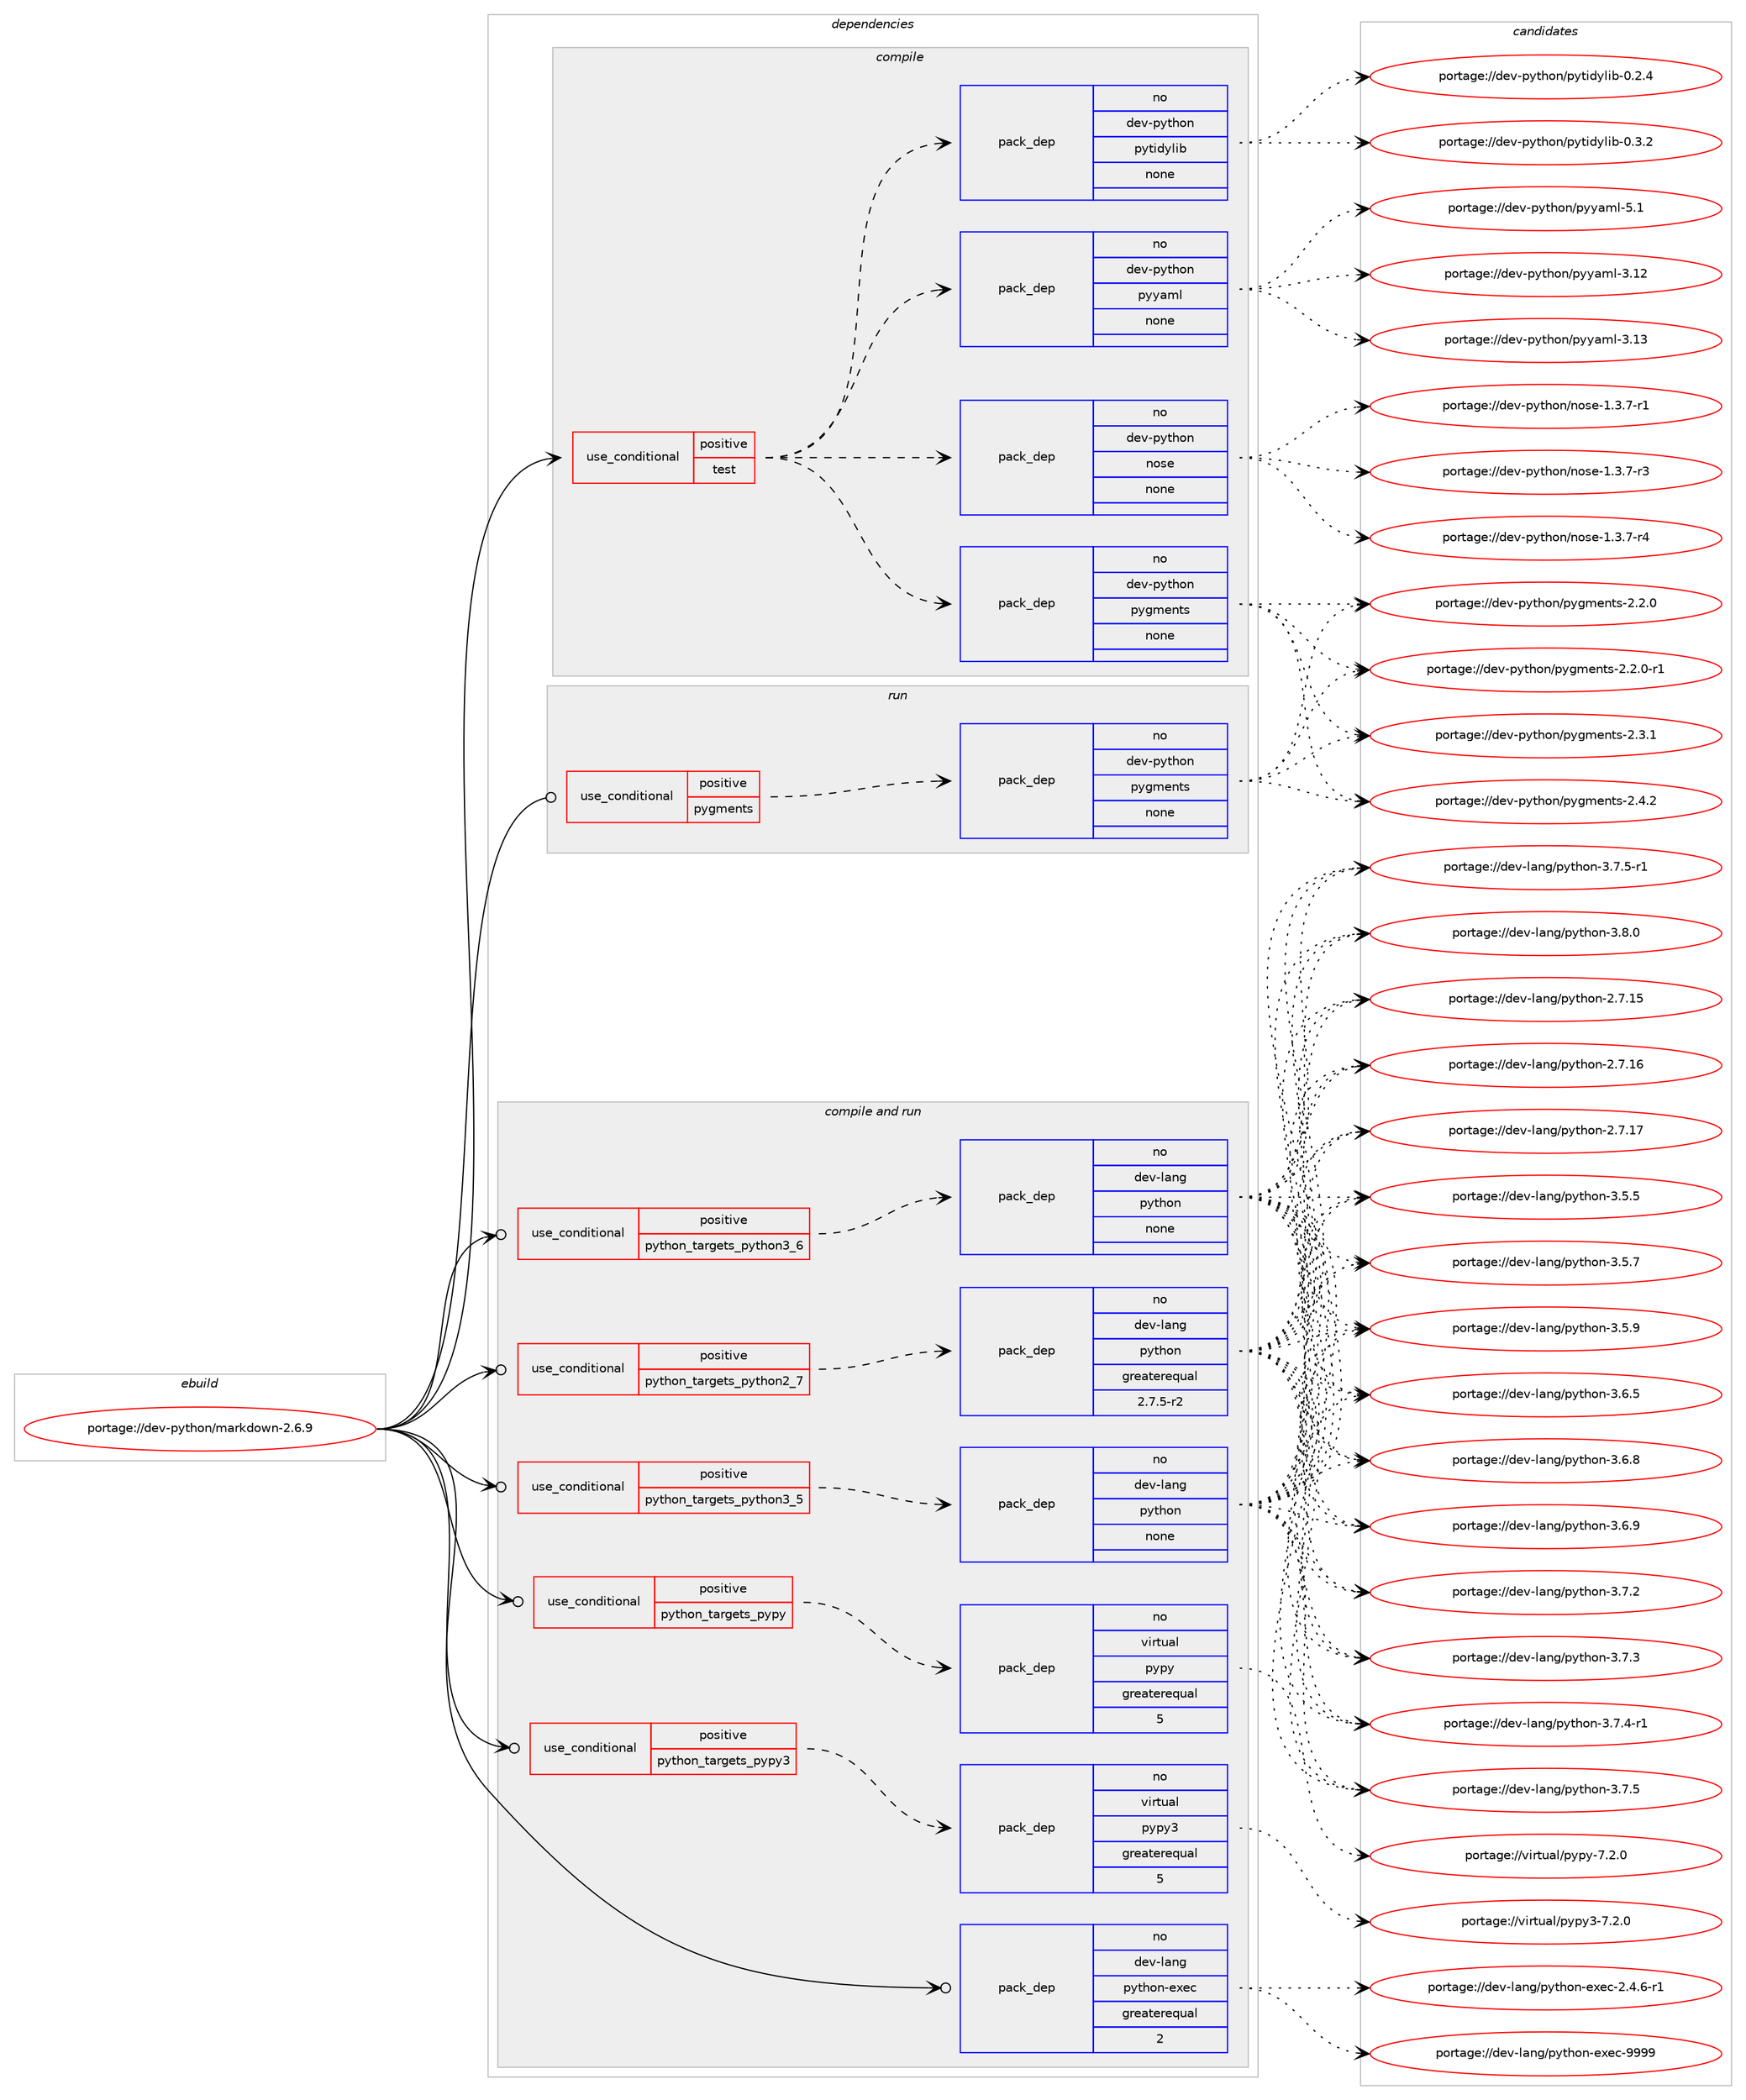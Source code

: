 digraph prolog {

# *************
# Graph options
# *************

newrank=true;
concentrate=true;
compound=true;
graph [rankdir=LR,fontname=Helvetica,fontsize=10,ranksep=1.5];#, ranksep=2.5, nodesep=0.2];
edge  [arrowhead=vee];
node  [fontname=Helvetica,fontsize=10];

# **********
# The ebuild
# **********

subgraph cluster_leftcol {
color=gray;
rank=same;
label=<<i>ebuild</i>>;
id [label="portage://dev-python/markdown-2.6.9", color=red, width=4, href="../dev-python/markdown-2.6.9.svg"];
}

# ****************
# The dependencies
# ****************

subgraph cluster_midcol {
color=gray;
label=<<i>dependencies</i>>;
subgraph cluster_compile {
fillcolor="#eeeeee";
style=filled;
label=<<i>compile</i>>;
subgraph cond31561 {
dependency148792 [label=<<TABLE BORDER="0" CELLBORDER="1" CELLSPACING="0" CELLPADDING="4"><TR><TD ROWSPAN="3" CELLPADDING="10">use_conditional</TD></TR><TR><TD>positive</TD></TR><TR><TD>test</TD></TR></TABLE>>, shape=none, color=red];
subgraph pack113906 {
dependency148793 [label=<<TABLE BORDER="0" CELLBORDER="1" CELLSPACING="0" CELLPADDING="4" WIDTH="220"><TR><TD ROWSPAN="6" CELLPADDING="30">pack_dep</TD></TR><TR><TD WIDTH="110">no</TD></TR><TR><TD>dev-python</TD></TR><TR><TD>nose</TD></TR><TR><TD>none</TD></TR><TR><TD></TD></TR></TABLE>>, shape=none, color=blue];
}
dependency148792:e -> dependency148793:w [weight=20,style="dashed",arrowhead="vee"];
subgraph pack113907 {
dependency148794 [label=<<TABLE BORDER="0" CELLBORDER="1" CELLSPACING="0" CELLPADDING="4" WIDTH="220"><TR><TD ROWSPAN="6" CELLPADDING="30">pack_dep</TD></TR><TR><TD WIDTH="110">no</TD></TR><TR><TD>dev-python</TD></TR><TR><TD>pyyaml</TD></TR><TR><TD>none</TD></TR><TR><TD></TD></TR></TABLE>>, shape=none, color=blue];
}
dependency148792:e -> dependency148794:w [weight=20,style="dashed",arrowhead="vee"];
subgraph pack113908 {
dependency148795 [label=<<TABLE BORDER="0" CELLBORDER="1" CELLSPACING="0" CELLPADDING="4" WIDTH="220"><TR><TD ROWSPAN="6" CELLPADDING="30">pack_dep</TD></TR><TR><TD WIDTH="110">no</TD></TR><TR><TD>dev-python</TD></TR><TR><TD>pygments</TD></TR><TR><TD>none</TD></TR><TR><TD></TD></TR></TABLE>>, shape=none, color=blue];
}
dependency148792:e -> dependency148795:w [weight=20,style="dashed",arrowhead="vee"];
subgraph pack113909 {
dependency148796 [label=<<TABLE BORDER="0" CELLBORDER="1" CELLSPACING="0" CELLPADDING="4" WIDTH="220"><TR><TD ROWSPAN="6" CELLPADDING="30">pack_dep</TD></TR><TR><TD WIDTH="110">no</TD></TR><TR><TD>dev-python</TD></TR><TR><TD>pytidylib</TD></TR><TR><TD>none</TD></TR><TR><TD></TD></TR></TABLE>>, shape=none, color=blue];
}
dependency148792:e -> dependency148796:w [weight=20,style="dashed",arrowhead="vee"];
}
id:e -> dependency148792:w [weight=20,style="solid",arrowhead="vee"];
}
subgraph cluster_compileandrun {
fillcolor="#eeeeee";
style=filled;
label=<<i>compile and run</i>>;
subgraph cond31562 {
dependency148797 [label=<<TABLE BORDER="0" CELLBORDER="1" CELLSPACING="0" CELLPADDING="4"><TR><TD ROWSPAN="3" CELLPADDING="10">use_conditional</TD></TR><TR><TD>positive</TD></TR><TR><TD>python_targets_pypy</TD></TR></TABLE>>, shape=none, color=red];
subgraph pack113910 {
dependency148798 [label=<<TABLE BORDER="0" CELLBORDER="1" CELLSPACING="0" CELLPADDING="4" WIDTH="220"><TR><TD ROWSPAN="6" CELLPADDING="30">pack_dep</TD></TR><TR><TD WIDTH="110">no</TD></TR><TR><TD>virtual</TD></TR><TR><TD>pypy</TD></TR><TR><TD>greaterequal</TD></TR><TR><TD>5</TD></TR></TABLE>>, shape=none, color=blue];
}
dependency148797:e -> dependency148798:w [weight=20,style="dashed",arrowhead="vee"];
}
id:e -> dependency148797:w [weight=20,style="solid",arrowhead="odotvee"];
subgraph cond31563 {
dependency148799 [label=<<TABLE BORDER="0" CELLBORDER="1" CELLSPACING="0" CELLPADDING="4"><TR><TD ROWSPAN="3" CELLPADDING="10">use_conditional</TD></TR><TR><TD>positive</TD></TR><TR><TD>python_targets_pypy3</TD></TR></TABLE>>, shape=none, color=red];
subgraph pack113911 {
dependency148800 [label=<<TABLE BORDER="0" CELLBORDER="1" CELLSPACING="0" CELLPADDING="4" WIDTH="220"><TR><TD ROWSPAN="6" CELLPADDING="30">pack_dep</TD></TR><TR><TD WIDTH="110">no</TD></TR><TR><TD>virtual</TD></TR><TR><TD>pypy3</TD></TR><TR><TD>greaterequal</TD></TR><TR><TD>5</TD></TR></TABLE>>, shape=none, color=blue];
}
dependency148799:e -> dependency148800:w [weight=20,style="dashed",arrowhead="vee"];
}
id:e -> dependency148799:w [weight=20,style="solid",arrowhead="odotvee"];
subgraph cond31564 {
dependency148801 [label=<<TABLE BORDER="0" CELLBORDER="1" CELLSPACING="0" CELLPADDING="4"><TR><TD ROWSPAN="3" CELLPADDING="10">use_conditional</TD></TR><TR><TD>positive</TD></TR><TR><TD>python_targets_python2_7</TD></TR></TABLE>>, shape=none, color=red];
subgraph pack113912 {
dependency148802 [label=<<TABLE BORDER="0" CELLBORDER="1" CELLSPACING="0" CELLPADDING="4" WIDTH="220"><TR><TD ROWSPAN="6" CELLPADDING="30">pack_dep</TD></TR><TR><TD WIDTH="110">no</TD></TR><TR><TD>dev-lang</TD></TR><TR><TD>python</TD></TR><TR><TD>greaterequal</TD></TR><TR><TD>2.7.5-r2</TD></TR></TABLE>>, shape=none, color=blue];
}
dependency148801:e -> dependency148802:w [weight=20,style="dashed",arrowhead="vee"];
}
id:e -> dependency148801:w [weight=20,style="solid",arrowhead="odotvee"];
subgraph cond31565 {
dependency148803 [label=<<TABLE BORDER="0" CELLBORDER="1" CELLSPACING="0" CELLPADDING="4"><TR><TD ROWSPAN="3" CELLPADDING="10">use_conditional</TD></TR><TR><TD>positive</TD></TR><TR><TD>python_targets_python3_5</TD></TR></TABLE>>, shape=none, color=red];
subgraph pack113913 {
dependency148804 [label=<<TABLE BORDER="0" CELLBORDER="1" CELLSPACING="0" CELLPADDING="4" WIDTH="220"><TR><TD ROWSPAN="6" CELLPADDING="30">pack_dep</TD></TR><TR><TD WIDTH="110">no</TD></TR><TR><TD>dev-lang</TD></TR><TR><TD>python</TD></TR><TR><TD>none</TD></TR><TR><TD></TD></TR></TABLE>>, shape=none, color=blue];
}
dependency148803:e -> dependency148804:w [weight=20,style="dashed",arrowhead="vee"];
}
id:e -> dependency148803:w [weight=20,style="solid",arrowhead="odotvee"];
subgraph cond31566 {
dependency148805 [label=<<TABLE BORDER="0" CELLBORDER="1" CELLSPACING="0" CELLPADDING="4"><TR><TD ROWSPAN="3" CELLPADDING="10">use_conditional</TD></TR><TR><TD>positive</TD></TR><TR><TD>python_targets_python3_6</TD></TR></TABLE>>, shape=none, color=red];
subgraph pack113914 {
dependency148806 [label=<<TABLE BORDER="0" CELLBORDER="1" CELLSPACING="0" CELLPADDING="4" WIDTH="220"><TR><TD ROWSPAN="6" CELLPADDING="30">pack_dep</TD></TR><TR><TD WIDTH="110">no</TD></TR><TR><TD>dev-lang</TD></TR><TR><TD>python</TD></TR><TR><TD>none</TD></TR><TR><TD></TD></TR></TABLE>>, shape=none, color=blue];
}
dependency148805:e -> dependency148806:w [weight=20,style="dashed",arrowhead="vee"];
}
id:e -> dependency148805:w [weight=20,style="solid",arrowhead="odotvee"];
subgraph pack113915 {
dependency148807 [label=<<TABLE BORDER="0" CELLBORDER="1" CELLSPACING="0" CELLPADDING="4" WIDTH="220"><TR><TD ROWSPAN="6" CELLPADDING="30">pack_dep</TD></TR><TR><TD WIDTH="110">no</TD></TR><TR><TD>dev-lang</TD></TR><TR><TD>python-exec</TD></TR><TR><TD>greaterequal</TD></TR><TR><TD>2</TD></TR></TABLE>>, shape=none, color=blue];
}
id:e -> dependency148807:w [weight=20,style="solid",arrowhead="odotvee"];
}
subgraph cluster_run {
fillcolor="#eeeeee";
style=filled;
label=<<i>run</i>>;
subgraph cond31567 {
dependency148808 [label=<<TABLE BORDER="0" CELLBORDER="1" CELLSPACING="0" CELLPADDING="4"><TR><TD ROWSPAN="3" CELLPADDING="10">use_conditional</TD></TR><TR><TD>positive</TD></TR><TR><TD>pygments</TD></TR></TABLE>>, shape=none, color=red];
subgraph pack113916 {
dependency148809 [label=<<TABLE BORDER="0" CELLBORDER="1" CELLSPACING="0" CELLPADDING="4" WIDTH="220"><TR><TD ROWSPAN="6" CELLPADDING="30">pack_dep</TD></TR><TR><TD WIDTH="110">no</TD></TR><TR><TD>dev-python</TD></TR><TR><TD>pygments</TD></TR><TR><TD>none</TD></TR><TR><TD></TD></TR></TABLE>>, shape=none, color=blue];
}
dependency148808:e -> dependency148809:w [weight=20,style="dashed",arrowhead="vee"];
}
id:e -> dependency148808:w [weight=20,style="solid",arrowhead="odot"];
}
}

# **************
# The candidates
# **************

subgraph cluster_choices {
rank=same;
color=gray;
label=<<i>candidates</i>>;

subgraph choice113906 {
color=black;
nodesep=1;
choiceportage10010111845112121116104111110471101111151014549465146554511449 [label="portage://dev-python/nose-1.3.7-r1", color=red, width=4,href="../dev-python/nose-1.3.7-r1.svg"];
choiceportage10010111845112121116104111110471101111151014549465146554511451 [label="portage://dev-python/nose-1.3.7-r3", color=red, width=4,href="../dev-python/nose-1.3.7-r3.svg"];
choiceportage10010111845112121116104111110471101111151014549465146554511452 [label="portage://dev-python/nose-1.3.7-r4", color=red, width=4,href="../dev-python/nose-1.3.7-r4.svg"];
dependency148793:e -> choiceportage10010111845112121116104111110471101111151014549465146554511449:w [style=dotted,weight="100"];
dependency148793:e -> choiceportage10010111845112121116104111110471101111151014549465146554511451:w [style=dotted,weight="100"];
dependency148793:e -> choiceportage10010111845112121116104111110471101111151014549465146554511452:w [style=dotted,weight="100"];
}
subgraph choice113907 {
color=black;
nodesep=1;
choiceportage1001011184511212111610411111047112121121971091084551464950 [label="portage://dev-python/pyyaml-3.12", color=red, width=4,href="../dev-python/pyyaml-3.12.svg"];
choiceportage1001011184511212111610411111047112121121971091084551464951 [label="portage://dev-python/pyyaml-3.13", color=red, width=4,href="../dev-python/pyyaml-3.13.svg"];
choiceportage10010111845112121116104111110471121211219710910845534649 [label="portage://dev-python/pyyaml-5.1", color=red, width=4,href="../dev-python/pyyaml-5.1.svg"];
dependency148794:e -> choiceportage1001011184511212111610411111047112121121971091084551464950:w [style=dotted,weight="100"];
dependency148794:e -> choiceportage1001011184511212111610411111047112121121971091084551464951:w [style=dotted,weight="100"];
dependency148794:e -> choiceportage10010111845112121116104111110471121211219710910845534649:w [style=dotted,weight="100"];
}
subgraph choice113908 {
color=black;
nodesep=1;
choiceportage1001011184511212111610411111047112121103109101110116115455046504648 [label="portage://dev-python/pygments-2.2.0", color=red, width=4,href="../dev-python/pygments-2.2.0.svg"];
choiceportage10010111845112121116104111110471121211031091011101161154550465046484511449 [label="portage://dev-python/pygments-2.2.0-r1", color=red, width=4,href="../dev-python/pygments-2.2.0-r1.svg"];
choiceportage1001011184511212111610411111047112121103109101110116115455046514649 [label="portage://dev-python/pygments-2.3.1", color=red, width=4,href="../dev-python/pygments-2.3.1.svg"];
choiceportage1001011184511212111610411111047112121103109101110116115455046524650 [label="portage://dev-python/pygments-2.4.2", color=red, width=4,href="../dev-python/pygments-2.4.2.svg"];
dependency148795:e -> choiceportage1001011184511212111610411111047112121103109101110116115455046504648:w [style=dotted,weight="100"];
dependency148795:e -> choiceportage10010111845112121116104111110471121211031091011101161154550465046484511449:w [style=dotted,weight="100"];
dependency148795:e -> choiceportage1001011184511212111610411111047112121103109101110116115455046514649:w [style=dotted,weight="100"];
dependency148795:e -> choiceportage1001011184511212111610411111047112121103109101110116115455046524650:w [style=dotted,weight="100"];
}
subgraph choice113909 {
color=black;
nodesep=1;
choiceportage100101118451121211161041111104711212111610510012110810598454846504652 [label="portage://dev-python/pytidylib-0.2.4", color=red, width=4,href="../dev-python/pytidylib-0.2.4.svg"];
choiceportage100101118451121211161041111104711212111610510012110810598454846514650 [label="portage://dev-python/pytidylib-0.3.2", color=red, width=4,href="../dev-python/pytidylib-0.3.2.svg"];
dependency148796:e -> choiceportage100101118451121211161041111104711212111610510012110810598454846504652:w [style=dotted,weight="100"];
dependency148796:e -> choiceportage100101118451121211161041111104711212111610510012110810598454846514650:w [style=dotted,weight="100"];
}
subgraph choice113910 {
color=black;
nodesep=1;
choiceportage1181051141161179710847112121112121455546504648 [label="portage://virtual/pypy-7.2.0", color=red, width=4,href="../virtual/pypy-7.2.0.svg"];
dependency148798:e -> choiceportage1181051141161179710847112121112121455546504648:w [style=dotted,weight="100"];
}
subgraph choice113911 {
color=black;
nodesep=1;
choiceportage118105114116117971084711212111212151455546504648 [label="portage://virtual/pypy3-7.2.0", color=red, width=4,href="../virtual/pypy3-7.2.0.svg"];
dependency148800:e -> choiceportage118105114116117971084711212111212151455546504648:w [style=dotted,weight="100"];
}
subgraph choice113912 {
color=black;
nodesep=1;
choiceportage10010111845108971101034711212111610411111045504655464953 [label="portage://dev-lang/python-2.7.15", color=red, width=4,href="../dev-lang/python-2.7.15.svg"];
choiceportage10010111845108971101034711212111610411111045504655464954 [label="portage://dev-lang/python-2.7.16", color=red, width=4,href="../dev-lang/python-2.7.16.svg"];
choiceportage10010111845108971101034711212111610411111045504655464955 [label="portage://dev-lang/python-2.7.17", color=red, width=4,href="../dev-lang/python-2.7.17.svg"];
choiceportage100101118451089711010347112121116104111110455146534653 [label="portage://dev-lang/python-3.5.5", color=red, width=4,href="../dev-lang/python-3.5.5.svg"];
choiceportage100101118451089711010347112121116104111110455146534655 [label="portage://dev-lang/python-3.5.7", color=red, width=4,href="../dev-lang/python-3.5.7.svg"];
choiceportage100101118451089711010347112121116104111110455146534657 [label="portage://dev-lang/python-3.5.9", color=red, width=4,href="../dev-lang/python-3.5.9.svg"];
choiceportage100101118451089711010347112121116104111110455146544653 [label="portage://dev-lang/python-3.6.5", color=red, width=4,href="../dev-lang/python-3.6.5.svg"];
choiceportage100101118451089711010347112121116104111110455146544656 [label="portage://dev-lang/python-3.6.8", color=red, width=4,href="../dev-lang/python-3.6.8.svg"];
choiceportage100101118451089711010347112121116104111110455146544657 [label="portage://dev-lang/python-3.6.9", color=red, width=4,href="../dev-lang/python-3.6.9.svg"];
choiceportage100101118451089711010347112121116104111110455146554650 [label="portage://dev-lang/python-3.7.2", color=red, width=4,href="../dev-lang/python-3.7.2.svg"];
choiceportage100101118451089711010347112121116104111110455146554651 [label="portage://dev-lang/python-3.7.3", color=red, width=4,href="../dev-lang/python-3.7.3.svg"];
choiceportage1001011184510897110103471121211161041111104551465546524511449 [label="portage://dev-lang/python-3.7.4-r1", color=red, width=4,href="../dev-lang/python-3.7.4-r1.svg"];
choiceportage100101118451089711010347112121116104111110455146554653 [label="portage://dev-lang/python-3.7.5", color=red, width=4,href="../dev-lang/python-3.7.5.svg"];
choiceportage1001011184510897110103471121211161041111104551465546534511449 [label="portage://dev-lang/python-3.7.5-r1", color=red, width=4,href="../dev-lang/python-3.7.5-r1.svg"];
choiceportage100101118451089711010347112121116104111110455146564648 [label="portage://dev-lang/python-3.8.0", color=red, width=4,href="../dev-lang/python-3.8.0.svg"];
dependency148802:e -> choiceportage10010111845108971101034711212111610411111045504655464953:w [style=dotted,weight="100"];
dependency148802:e -> choiceportage10010111845108971101034711212111610411111045504655464954:w [style=dotted,weight="100"];
dependency148802:e -> choiceportage10010111845108971101034711212111610411111045504655464955:w [style=dotted,weight="100"];
dependency148802:e -> choiceportage100101118451089711010347112121116104111110455146534653:w [style=dotted,weight="100"];
dependency148802:e -> choiceportage100101118451089711010347112121116104111110455146534655:w [style=dotted,weight="100"];
dependency148802:e -> choiceportage100101118451089711010347112121116104111110455146534657:w [style=dotted,weight="100"];
dependency148802:e -> choiceportage100101118451089711010347112121116104111110455146544653:w [style=dotted,weight="100"];
dependency148802:e -> choiceportage100101118451089711010347112121116104111110455146544656:w [style=dotted,weight="100"];
dependency148802:e -> choiceportage100101118451089711010347112121116104111110455146544657:w [style=dotted,weight="100"];
dependency148802:e -> choiceportage100101118451089711010347112121116104111110455146554650:w [style=dotted,weight="100"];
dependency148802:e -> choiceportage100101118451089711010347112121116104111110455146554651:w [style=dotted,weight="100"];
dependency148802:e -> choiceportage1001011184510897110103471121211161041111104551465546524511449:w [style=dotted,weight="100"];
dependency148802:e -> choiceportage100101118451089711010347112121116104111110455146554653:w [style=dotted,weight="100"];
dependency148802:e -> choiceportage1001011184510897110103471121211161041111104551465546534511449:w [style=dotted,weight="100"];
dependency148802:e -> choiceportage100101118451089711010347112121116104111110455146564648:w [style=dotted,weight="100"];
}
subgraph choice113913 {
color=black;
nodesep=1;
choiceportage10010111845108971101034711212111610411111045504655464953 [label="portage://dev-lang/python-2.7.15", color=red, width=4,href="../dev-lang/python-2.7.15.svg"];
choiceportage10010111845108971101034711212111610411111045504655464954 [label="portage://dev-lang/python-2.7.16", color=red, width=4,href="../dev-lang/python-2.7.16.svg"];
choiceportage10010111845108971101034711212111610411111045504655464955 [label="portage://dev-lang/python-2.7.17", color=red, width=4,href="../dev-lang/python-2.7.17.svg"];
choiceportage100101118451089711010347112121116104111110455146534653 [label="portage://dev-lang/python-3.5.5", color=red, width=4,href="../dev-lang/python-3.5.5.svg"];
choiceportage100101118451089711010347112121116104111110455146534655 [label="portage://dev-lang/python-3.5.7", color=red, width=4,href="../dev-lang/python-3.5.7.svg"];
choiceportage100101118451089711010347112121116104111110455146534657 [label="portage://dev-lang/python-3.5.9", color=red, width=4,href="../dev-lang/python-3.5.9.svg"];
choiceportage100101118451089711010347112121116104111110455146544653 [label="portage://dev-lang/python-3.6.5", color=red, width=4,href="../dev-lang/python-3.6.5.svg"];
choiceportage100101118451089711010347112121116104111110455146544656 [label="portage://dev-lang/python-3.6.8", color=red, width=4,href="../dev-lang/python-3.6.8.svg"];
choiceportage100101118451089711010347112121116104111110455146544657 [label="portage://dev-lang/python-3.6.9", color=red, width=4,href="../dev-lang/python-3.6.9.svg"];
choiceportage100101118451089711010347112121116104111110455146554650 [label="portage://dev-lang/python-3.7.2", color=red, width=4,href="../dev-lang/python-3.7.2.svg"];
choiceportage100101118451089711010347112121116104111110455146554651 [label="portage://dev-lang/python-3.7.3", color=red, width=4,href="../dev-lang/python-3.7.3.svg"];
choiceportage1001011184510897110103471121211161041111104551465546524511449 [label="portage://dev-lang/python-3.7.4-r1", color=red, width=4,href="../dev-lang/python-3.7.4-r1.svg"];
choiceportage100101118451089711010347112121116104111110455146554653 [label="portage://dev-lang/python-3.7.5", color=red, width=4,href="../dev-lang/python-3.7.5.svg"];
choiceportage1001011184510897110103471121211161041111104551465546534511449 [label="portage://dev-lang/python-3.7.5-r1", color=red, width=4,href="../dev-lang/python-3.7.5-r1.svg"];
choiceportage100101118451089711010347112121116104111110455146564648 [label="portage://dev-lang/python-3.8.0", color=red, width=4,href="../dev-lang/python-3.8.0.svg"];
dependency148804:e -> choiceportage10010111845108971101034711212111610411111045504655464953:w [style=dotted,weight="100"];
dependency148804:e -> choiceportage10010111845108971101034711212111610411111045504655464954:w [style=dotted,weight="100"];
dependency148804:e -> choiceportage10010111845108971101034711212111610411111045504655464955:w [style=dotted,weight="100"];
dependency148804:e -> choiceportage100101118451089711010347112121116104111110455146534653:w [style=dotted,weight="100"];
dependency148804:e -> choiceportage100101118451089711010347112121116104111110455146534655:w [style=dotted,weight="100"];
dependency148804:e -> choiceportage100101118451089711010347112121116104111110455146534657:w [style=dotted,weight="100"];
dependency148804:e -> choiceportage100101118451089711010347112121116104111110455146544653:w [style=dotted,weight="100"];
dependency148804:e -> choiceportage100101118451089711010347112121116104111110455146544656:w [style=dotted,weight="100"];
dependency148804:e -> choiceportage100101118451089711010347112121116104111110455146544657:w [style=dotted,weight="100"];
dependency148804:e -> choiceportage100101118451089711010347112121116104111110455146554650:w [style=dotted,weight="100"];
dependency148804:e -> choiceportage100101118451089711010347112121116104111110455146554651:w [style=dotted,weight="100"];
dependency148804:e -> choiceportage1001011184510897110103471121211161041111104551465546524511449:w [style=dotted,weight="100"];
dependency148804:e -> choiceportage100101118451089711010347112121116104111110455146554653:w [style=dotted,weight="100"];
dependency148804:e -> choiceportage1001011184510897110103471121211161041111104551465546534511449:w [style=dotted,weight="100"];
dependency148804:e -> choiceportage100101118451089711010347112121116104111110455146564648:w [style=dotted,weight="100"];
}
subgraph choice113914 {
color=black;
nodesep=1;
choiceportage10010111845108971101034711212111610411111045504655464953 [label="portage://dev-lang/python-2.7.15", color=red, width=4,href="../dev-lang/python-2.7.15.svg"];
choiceportage10010111845108971101034711212111610411111045504655464954 [label="portage://dev-lang/python-2.7.16", color=red, width=4,href="../dev-lang/python-2.7.16.svg"];
choiceportage10010111845108971101034711212111610411111045504655464955 [label="portage://dev-lang/python-2.7.17", color=red, width=4,href="../dev-lang/python-2.7.17.svg"];
choiceportage100101118451089711010347112121116104111110455146534653 [label="portage://dev-lang/python-3.5.5", color=red, width=4,href="../dev-lang/python-3.5.5.svg"];
choiceportage100101118451089711010347112121116104111110455146534655 [label="portage://dev-lang/python-3.5.7", color=red, width=4,href="../dev-lang/python-3.5.7.svg"];
choiceportage100101118451089711010347112121116104111110455146534657 [label="portage://dev-lang/python-3.5.9", color=red, width=4,href="../dev-lang/python-3.5.9.svg"];
choiceportage100101118451089711010347112121116104111110455146544653 [label="portage://dev-lang/python-3.6.5", color=red, width=4,href="../dev-lang/python-3.6.5.svg"];
choiceportage100101118451089711010347112121116104111110455146544656 [label="portage://dev-lang/python-3.6.8", color=red, width=4,href="../dev-lang/python-3.6.8.svg"];
choiceportage100101118451089711010347112121116104111110455146544657 [label="portage://dev-lang/python-3.6.9", color=red, width=4,href="../dev-lang/python-3.6.9.svg"];
choiceportage100101118451089711010347112121116104111110455146554650 [label="portage://dev-lang/python-3.7.2", color=red, width=4,href="../dev-lang/python-3.7.2.svg"];
choiceportage100101118451089711010347112121116104111110455146554651 [label="portage://dev-lang/python-3.7.3", color=red, width=4,href="../dev-lang/python-3.7.3.svg"];
choiceportage1001011184510897110103471121211161041111104551465546524511449 [label="portage://dev-lang/python-3.7.4-r1", color=red, width=4,href="../dev-lang/python-3.7.4-r1.svg"];
choiceportage100101118451089711010347112121116104111110455146554653 [label="portage://dev-lang/python-3.7.5", color=red, width=4,href="../dev-lang/python-3.7.5.svg"];
choiceportage1001011184510897110103471121211161041111104551465546534511449 [label="portage://dev-lang/python-3.7.5-r1", color=red, width=4,href="../dev-lang/python-3.7.5-r1.svg"];
choiceportage100101118451089711010347112121116104111110455146564648 [label="portage://dev-lang/python-3.8.0", color=red, width=4,href="../dev-lang/python-3.8.0.svg"];
dependency148806:e -> choiceportage10010111845108971101034711212111610411111045504655464953:w [style=dotted,weight="100"];
dependency148806:e -> choiceportage10010111845108971101034711212111610411111045504655464954:w [style=dotted,weight="100"];
dependency148806:e -> choiceportage10010111845108971101034711212111610411111045504655464955:w [style=dotted,weight="100"];
dependency148806:e -> choiceportage100101118451089711010347112121116104111110455146534653:w [style=dotted,weight="100"];
dependency148806:e -> choiceportage100101118451089711010347112121116104111110455146534655:w [style=dotted,weight="100"];
dependency148806:e -> choiceportage100101118451089711010347112121116104111110455146534657:w [style=dotted,weight="100"];
dependency148806:e -> choiceportage100101118451089711010347112121116104111110455146544653:w [style=dotted,weight="100"];
dependency148806:e -> choiceportage100101118451089711010347112121116104111110455146544656:w [style=dotted,weight="100"];
dependency148806:e -> choiceportage100101118451089711010347112121116104111110455146544657:w [style=dotted,weight="100"];
dependency148806:e -> choiceportage100101118451089711010347112121116104111110455146554650:w [style=dotted,weight="100"];
dependency148806:e -> choiceportage100101118451089711010347112121116104111110455146554651:w [style=dotted,weight="100"];
dependency148806:e -> choiceportage1001011184510897110103471121211161041111104551465546524511449:w [style=dotted,weight="100"];
dependency148806:e -> choiceportage100101118451089711010347112121116104111110455146554653:w [style=dotted,weight="100"];
dependency148806:e -> choiceportage1001011184510897110103471121211161041111104551465546534511449:w [style=dotted,weight="100"];
dependency148806:e -> choiceportage100101118451089711010347112121116104111110455146564648:w [style=dotted,weight="100"];
}
subgraph choice113915 {
color=black;
nodesep=1;
choiceportage10010111845108971101034711212111610411111045101120101994550465246544511449 [label="portage://dev-lang/python-exec-2.4.6-r1", color=red, width=4,href="../dev-lang/python-exec-2.4.6-r1.svg"];
choiceportage10010111845108971101034711212111610411111045101120101994557575757 [label="portage://dev-lang/python-exec-9999", color=red, width=4,href="../dev-lang/python-exec-9999.svg"];
dependency148807:e -> choiceportage10010111845108971101034711212111610411111045101120101994550465246544511449:w [style=dotted,weight="100"];
dependency148807:e -> choiceportage10010111845108971101034711212111610411111045101120101994557575757:w [style=dotted,weight="100"];
}
subgraph choice113916 {
color=black;
nodesep=1;
choiceportage1001011184511212111610411111047112121103109101110116115455046504648 [label="portage://dev-python/pygments-2.2.0", color=red, width=4,href="../dev-python/pygments-2.2.0.svg"];
choiceportage10010111845112121116104111110471121211031091011101161154550465046484511449 [label="portage://dev-python/pygments-2.2.0-r1", color=red, width=4,href="../dev-python/pygments-2.2.0-r1.svg"];
choiceportage1001011184511212111610411111047112121103109101110116115455046514649 [label="portage://dev-python/pygments-2.3.1", color=red, width=4,href="../dev-python/pygments-2.3.1.svg"];
choiceportage1001011184511212111610411111047112121103109101110116115455046524650 [label="portage://dev-python/pygments-2.4.2", color=red, width=4,href="../dev-python/pygments-2.4.2.svg"];
dependency148809:e -> choiceportage1001011184511212111610411111047112121103109101110116115455046504648:w [style=dotted,weight="100"];
dependency148809:e -> choiceportage10010111845112121116104111110471121211031091011101161154550465046484511449:w [style=dotted,weight="100"];
dependency148809:e -> choiceportage1001011184511212111610411111047112121103109101110116115455046514649:w [style=dotted,weight="100"];
dependency148809:e -> choiceportage1001011184511212111610411111047112121103109101110116115455046524650:w [style=dotted,weight="100"];
}
}

}
